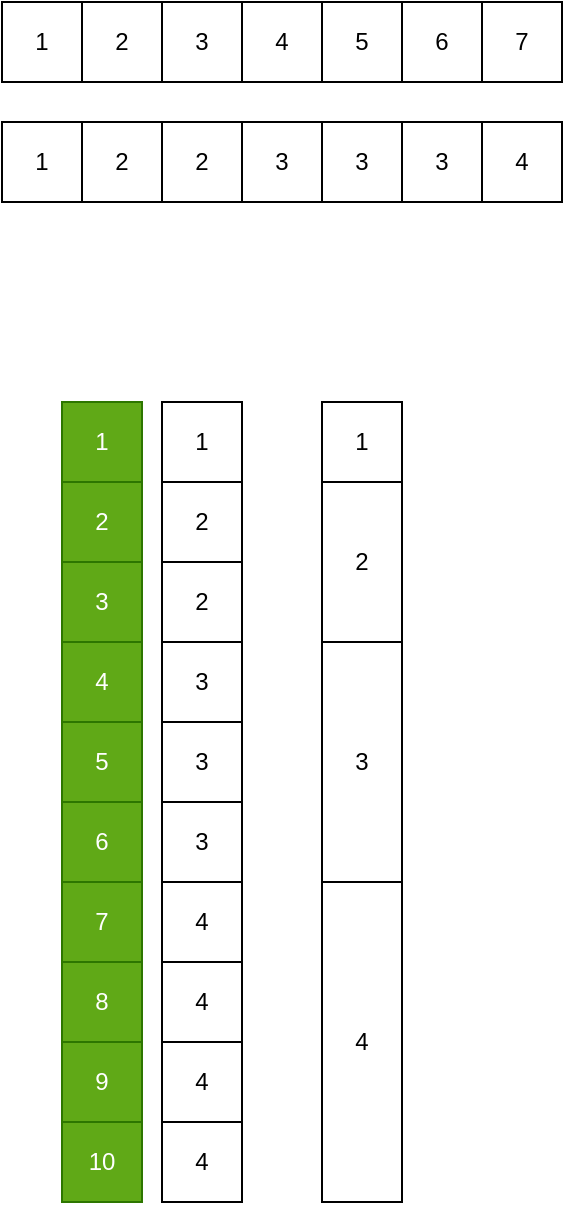 <mxfile version="15.8.7" type="device"><diagram id="leQZBRRnyttIU3egpjcK" name="페이지-1"><mxGraphModel dx="630" dy="490" grid="1" gridSize="10" guides="1" tooltips="1" connect="1" arrows="1" fold="1" page="1" pageScale="1" pageWidth="10000" pageHeight="10000" math="0" shadow="0"><root><mxCell id="0"/><mxCell id="1" parent="0"/><mxCell id="ONJwC5ztJ9hdCIJ-NH7i-8" value="1" style="rounded=0;whiteSpace=wrap;html=1;" vertex="1" parent="1"><mxGeometry x="480" y="380" width="40" height="40" as="geometry"/></mxCell><mxCell id="ONJwC5ztJ9hdCIJ-NH7i-9" value="2" style="rounded=0;whiteSpace=wrap;html=1;" vertex="1" parent="1"><mxGeometry x="520" y="320" width="40" height="40" as="geometry"/></mxCell><mxCell id="ONJwC5ztJ9hdCIJ-NH7i-10" value="3" style="rounded=0;whiteSpace=wrap;html=1;" vertex="1" parent="1"><mxGeometry x="560" y="320" width="40" height="40" as="geometry"/></mxCell><mxCell id="ONJwC5ztJ9hdCIJ-NH7i-11" value="4" style="rounded=0;whiteSpace=wrap;html=1;" vertex="1" parent="1"><mxGeometry x="600" y="320" width="40" height="40" as="geometry"/></mxCell><mxCell id="ONJwC5ztJ9hdCIJ-NH7i-12" value="5" style="rounded=0;whiteSpace=wrap;html=1;" vertex="1" parent="1"><mxGeometry x="640" y="320" width="40" height="40" as="geometry"/></mxCell><mxCell id="ONJwC5ztJ9hdCIJ-NH7i-13" value="6" style="rounded=0;whiteSpace=wrap;html=1;" vertex="1" parent="1"><mxGeometry x="680" y="320" width="40" height="40" as="geometry"/></mxCell><mxCell id="ONJwC5ztJ9hdCIJ-NH7i-15" value="7" style="rounded=0;whiteSpace=wrap;html=1;" vertex="1" parent="1"><mxGeometry x="720" y="320" width="40" height="40" as="geometry"/></mxCell><mxCell id="ONJwC5ztJ9hdCIJ-NH7i-21" value="2" style="rounded=0;whiteSpace=wrap;html=1;" vertex="1" parent="1"><mxGeometry x="560" y="380" width="40" height="40" as="geometry"/></mxCell><mxCell id="ONJwC5ztJ9hdCIJ-NH7i-22" value="2" style="rounded=0;whiteSpace=wrap;html=1;" vertex="1" parent="1"><mxGeometry x="520" y="320" width="40" height="40" as="geometry"/></mxCell><mxCell id="ONJwC5ztJ9hdCIJ-NH7i-23" value="2" style="rounded=0;whiteSpace=wrap;html=1;" vertex="1" parent="1"><mxGeometry x="520" y="380" width="40" height="40" as="geometry"/></mxCell><mxCell id="ONJwC5ztJ9hdCIJ-NH7i-24" value="3" style="rounded=0;whiteSpace=wrap;html=1;" vertex="1" parent="1"><mxGeometry x="600" y="380" width="40" height="40" as="geometry"/></mxCell><mxCell id="ONJwC5ztJ9hdCIJ-NH7i-25" value="3" style="rounded=0;whiteSpace=wrap;html=1;" vertex="1" parent="1"><mxGeometry x="640" y="380" width="40" height="40" as="geometry"/></mxCell><mxCell id="ONJwC5ztJ9hdCIJ-NH7i-26" value="3" style="rounded=0;whiteSpace=wrap;html=1;" vertex="1" parent="1"><mxGeometry x="680" y="380" width="40" height="40" as="geometry"/></mxCell><mxCell id="ONJwC5ztJ9hdCIJ-NH7i-27" value="1" style="rounded=0;whiteSpace=wrap;html=1;" vertex="1" parent="1"><mxGeometry x="480" y="320" width="40" height="40" as="geometry"/></mxCell><mxCell id="ONJwC5ztJ9hdCIJ-NH7i-28" value="4" style="rounded=0;whiteSpace=wrap;html=1;" vertex="1" parent="1"><mxGeometry x="720" y="380" width="40" height="40" as="geometry"/></mxCell><mxCell id="ONJwC5ztJ9hdCIJ-NH7i-34" value="1" style="rounded=0;whiteSpace=wrap;html=1;" vertex="1" parent="1"><mxGeometry x="560" y="520" width="40" height="40" as="geometry"/></mxCell><mxCell id="ONJwC5ztJ9hdCIJ-NH7i-35" value="2" style="rounded=0;whiteSpace=wrap;html=1;" vertex="1" parent="1"><mxGeometry x="560" y="560" width="40" height="40" as="geometry"/></mxCell><mxCell id="ONJwC5ztJ9hdCIJ-NH7i-36" value="2" style="rounded=0;whiteSpace=wrap;html=1;" vertex="1" parent="1"><mxGeometry x="560" y="600" width="40" height="40" as="geometry"/></mxCell><mxCell id="ONJwC5ztJ9hdCIJ-NH7i-37" value="3" style="rounded=0;whiteSpace=wrap;html=1;" vertex="1" parent="1"><mxGeometry x="560" y="640" width="40" height="40" as="geometry"/></mxCell><mxCell id="ONJwC5ztJ9hdCIJ-NH7i-38" value="3" style="rounded=0;whiteSpace=wrap;html=1;" vertex="1" parent="1"><mxGeometry x="560" y="680" width="40" height="40" as="geometry"/></mxCell><mxCell id="ONJwC5ztJ9hdCIJ-NH7i-39" value="3" style="rounded=0;whiteSpace=wrap;html=1;" vertex="1" parent="1"><mxGeometry x="560" y="720" width="40" height="40" as="geometry"/></mxCell><mxCell id="ONJwC5ztJ9hdCIJ-NH7i-40" value="4" style="rounded=0;whiteSpace=wrap;html=1;" vertex="1" parent="1"><mxGeometry x="560" y="760" width="40" height="40" as="geometry"/></mxCell><mxCell id="ONJwC5ztJ9hdCIJ-NH7i-41" value="4" style="rounded=0;whiteSpace=wrap;html=1;" vertex="1" parent="1"><mxGeometry x="560" y="800" width="40" height="40" as="geometry"/></mxCell><mxCell id="ONJwC5ztJ9hdCIJ-NH7i-42" value="4" style="rounded=0;whiteSpace=wrap;html=1;" vertex="1" parent="1"><mxGeometry x="560" y="840" width="40" height="40" as="geometry"/></mxCell><mxCell id="ONJwC5ztJ9hdCIJ-NH7i-43" value="4" style="rounded=0;whiteSpace=wrap;html=1;" vertex="1" parent="1"><mxGeometry x="560" y="880" width="40" height="40" as="geometry"/></mxCell><mxCell id="ONJwC5ztJ9hdCIJ-NH7i-60" value="1" style="rounded=0;whiteSpace=wrap;html=1;fillColor=#60a917;fontColor=#ffffff;strokeColor=#2D7600;" vertex="1" parent="1"><mxGeometry x="510" y="520" width="40" height="40" as="geometry"/></mxCell><mxCell id="ONJwC5ztJ9hdCIJ-NH7i-61" value="2" style="rounded=0;whiteSpace=wrap;html=1;fillColor=#60a917;fontColor=#ffffff;strokeColor=#2D7600;" vertex="1" parent="1"><mxGeometry x="510" y="560" width="40" height="40" as="geometry"/></mxCell><mxCell id="ONJwC5ztJ9hdCIJ-NH7i-62" value="3" style="rounded=0;whiteSpace=wrap;html=1;fillColor=#60a917;fontColor=#ffffff;strokeColor=#2D7600;" vertex="1" parent="1"><mxGeometry x="510" y="600" width="40" height="40" as="geometry"/></mxCell><mxCell id="ONJwC5ztJ9hdCIJ-NH7i-63" value="4" style="rounded=0;whiteSpace=wrap;html=1;fillColor=#60a917;fontColor=#ffffff;strokeColor=#2D7600;" vertex="1" parent="1"><mxGeometry x="510" y="640" width="40" height="40" as="geometry"/></mxCell><mxCell id="ONJwC5ztJ9hdCIJ-NH7i-64" value="5" style="rounded=0;whiteSpace=wrap;html=1;fillColor=#60a917;fontColor=#ffffff;strokeColor=#2D7600;" vertex="1" parent="1"><mxGeometry x="510" y="680" width="40" height="40" as="geometry"/></mxCell><mxCell id="ONJwC5ztJ9hdCIJ-NH7i-65" value="6" style="rounded=0;whiteSpace=wrap;html=1;fillColor=#60a917;fontColor=#ffffff;strokeColor=#2D7600;" vertex="1" parent="1"><mxGeometry x="510" y="720" width="40" height="40" as="geometry"/></mxCell><mxCell id="ONJwC5ztJ9hdCIJ-NH7i-66" value="7" style="rounded=0;whiteSpace=wrap;html=1;fillColor=#60a917;fontColor=#ffffff;strokeColor=#2D7600;" vertex="1" parent="1"><mxGeometry x="510" y="760" width="40" height="40" as="geometry"/></mxCell><mxCell id="ONJwC5ztJ9hdCIJ-NH7i-67" value="8" style="rounded=0;whiteSpace=wrap;html=1;fillColor=#60a917;fontColor=#ffffff;strokeColor=#2D7600;" vertex="1" parent="1"><mxGeometry x="510" y="800" width="40" height="40" as="geometry"/></mxCell><mxCell id="ONJwC5ztJ9hdCIJ-NH7i-68" value="9" style="rounded=0;whiteSpace=wrap;html=1;fillColor=#60a917;fontColor=#ffffff;strokeColor=#2D7600;" vertex="1" parent="1"><mxGeometry x="510" y="840" width="40" height="40" as="geometry"/></mxCell><mxCell id="ONJwC5ztJ9hdCIJ-NH7i-69" value="10" style="rounded=0;whiteSpace=wrap;html=1;fillColor=#60a917;fontColor=#ffffff;strokeColor=#2D7600;" vertex="1" parent="1"><mxGeometry x="510" y="880" width="40" height="40" as="geometry"/></mxCell><mxCell id="ONJwC5ztJ9hdCIJ-NH7i-72" value="1" style="rounded=0;whiteSpace=wrap;html=1;" vertex="1" parent="1"><mxGeometry x="640" y="520" width="40" height="40" as="geometry"/></mxCell><mxCell id="ONJwC5ztJ9hdCIJ-NH7i-73" value="2" style="rounded=0;whiteSpace=wrap;html=1;" vertex="1" parent="1"><mxGeometry x="640" y="560" width="40" height="80" as="geometry"/></mxCell><mxCell id="ONJwC5ztJ9hdCIJ-NH7i-74" value="3" style="rounded=0;whiteSpace=wrap;html=1;" vertex="1" parent="1"><mxGeometry x="640" y="640" width="40" height="120" as="geometry"/></mxCell><mxCell id="ONJwC5ztJ9hdCIJ-NH7i-75" value="4" style="rounded=0;whiteSpace=wrap;html=1;" vertex="1" parent="1"><mxGeometry x="640" y="760" width="40" height="160" as="geometry"/></mxCell></root></mxGraphModel></diagram></mxfile>